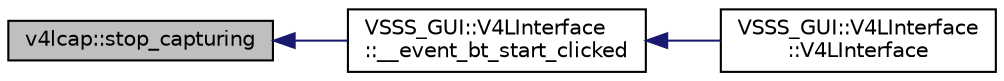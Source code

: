 digraph "v4lcap::stop_capturing"
{
 // INTERACTIVE_SVG=YES
  edge [fontname="Helvetica",fontsize="10",labelfontname="Helvetica",labelfontsize="10"];
  node [fontname="Helvetica",fontsize="10",shape=record];
  rankdir="LR";
  Node441 [label="v4lcap::stop_capturing",height=0.2,width=0.4,color="black", fillcolor="grey75", style="filled", fontcolor="black"];
  Node441 -> Node442 [dir="back",color="midnightblue",fontsize="10",style="solid"];
  Node442 [label="VSSS_GUI::V4LInterface\l::__event_bt_start_clicked",height=0.2,width=0.4,color="black", fillcolor="white", style="filled",URL="$class_v_s_s_s___g_u_i_1_1_v4_l_interface.html#ac83a8f5a54baf09ade5e3ec24ba91082",tooltip="Event triggered when &#39;start&#39; button is clicked. "];
  Node442 -> Node443 [dir="back",color="midnightblue",fontsize="10",style="solid"];
  Node443 [label="VSSS_GUI::V4LInterface\l::V4LInterface",height=0.2,width=0.4,color="black", fillcolor="white", style="filled",URL="$class_v_s_s_s___g_u_i_1_1_v4_l_interface.html#a8fafd828eacc6d5480649fa9fddc7ee4",tooltip="Constructor of a V4LInterface object. "];
}
